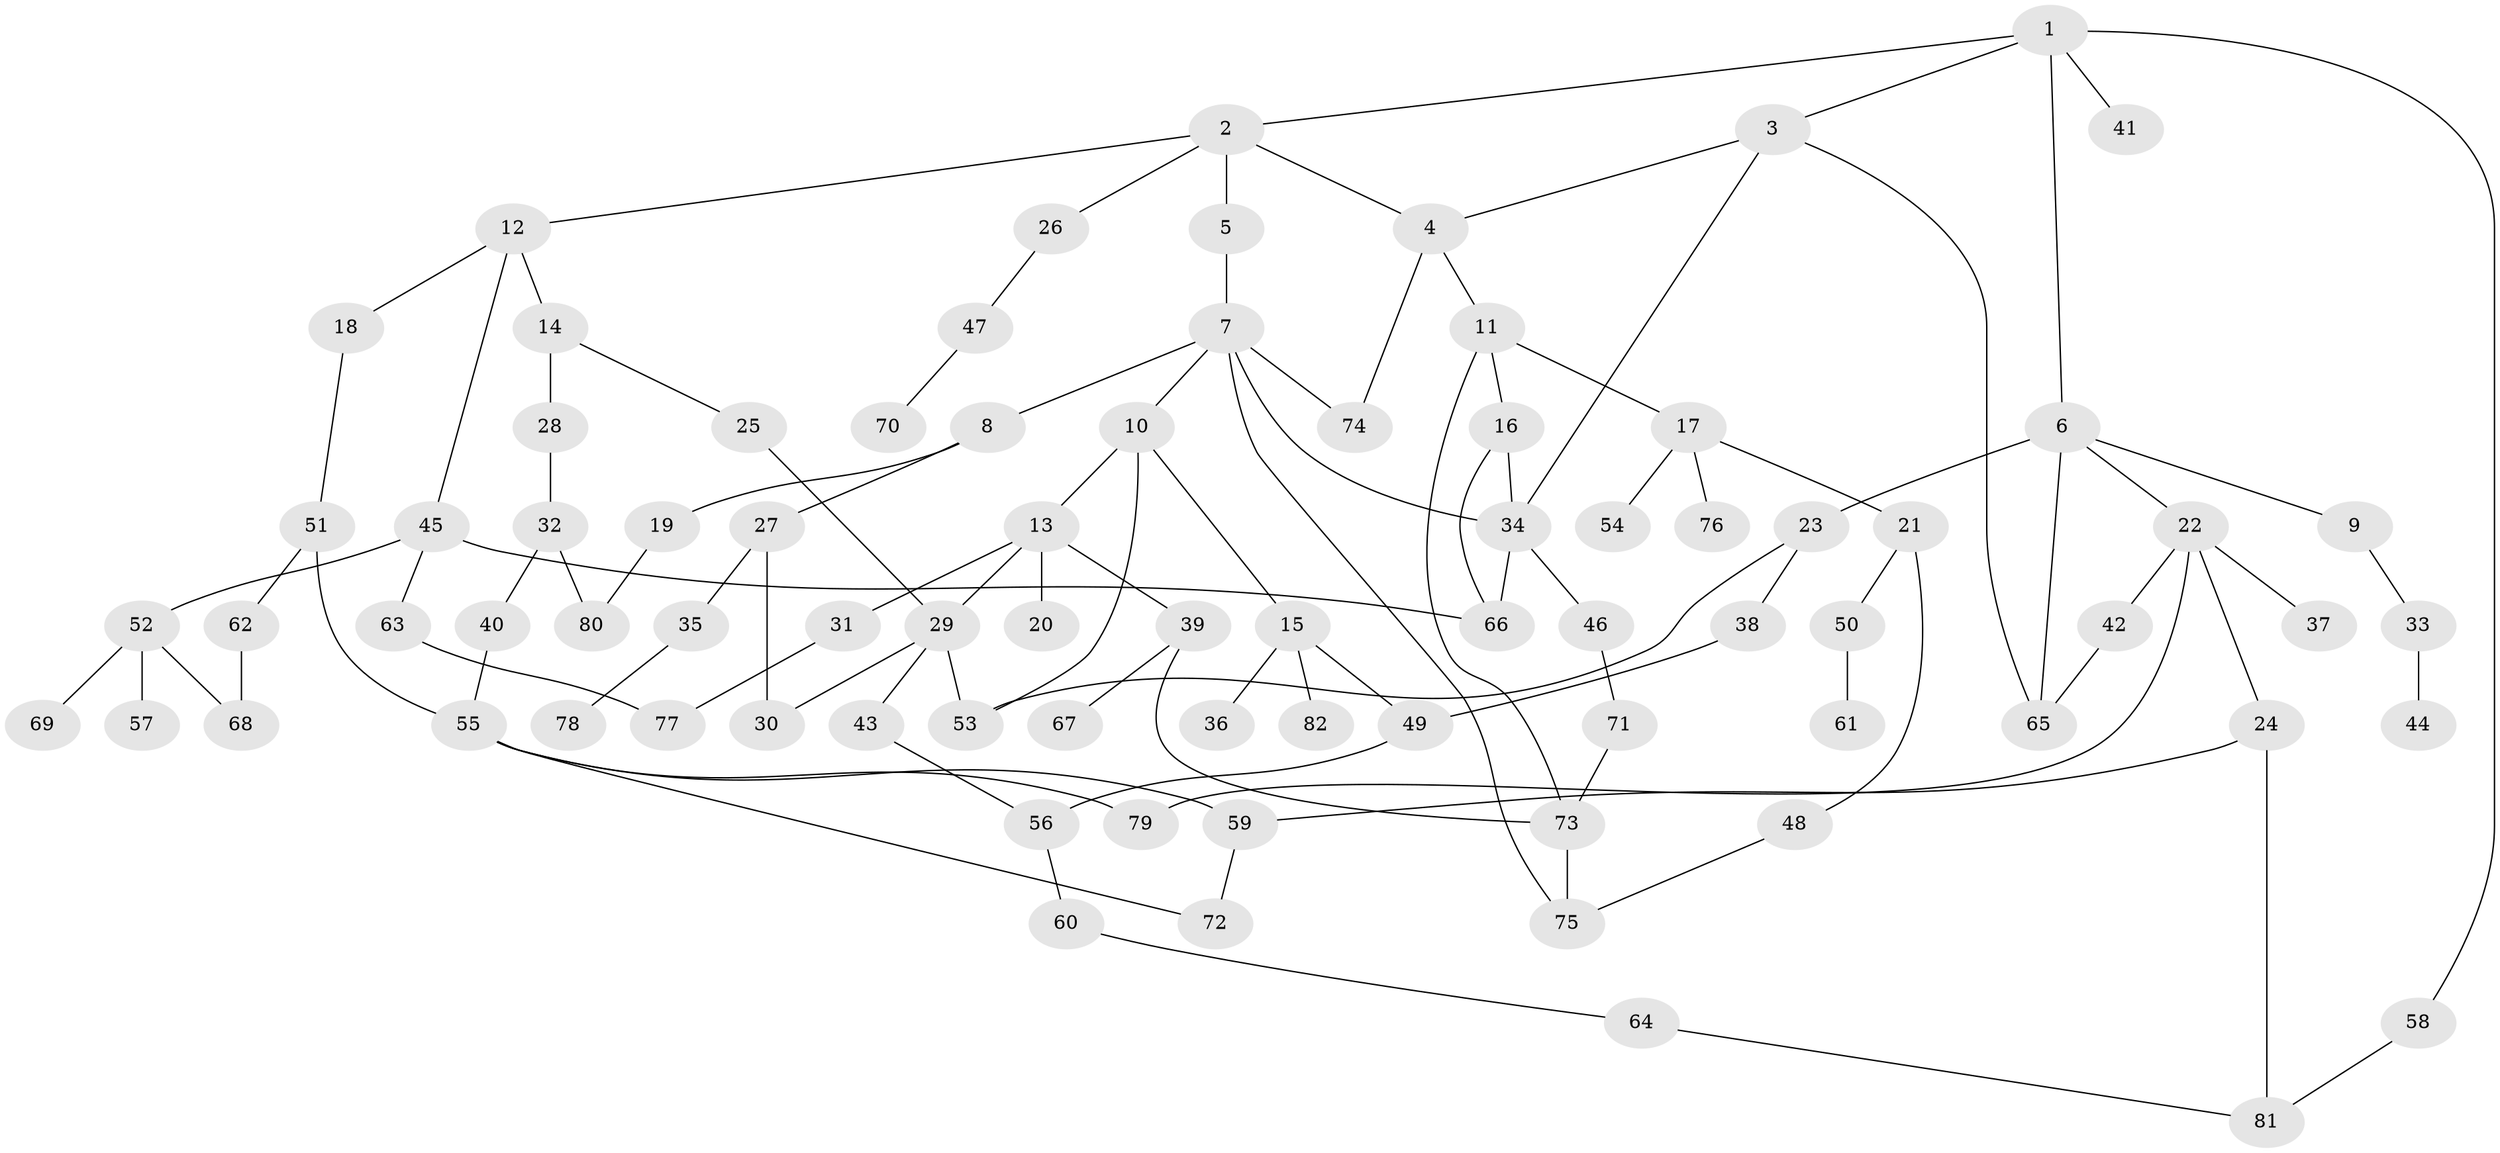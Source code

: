 // original degree distribution, {6: 0.042735042735042736, 1: 0.2905982905982906, 5: 0.06837606837606838, 2: 0.3162393162393162, 3: 0.18803418803418803, 4: 0.09401709401709402}
// Generated by graph-tools (version 1.1) at 2025/48/03/04/25 22:48:55]
// undirected, 82 vertices, 108 edges
graph export_dot {
  node [color=gray90,style=filled];
  1;
  2;
  3;
  4;
  5;
  6;
  7;
  8;
  9;
  10;
  11;
  12;
  13;
  14;
  15;
  16;
  17;
  18;
  19;
  20;
  21;
  22;
  23;
  24;
  25;
  26;
  27;
  28;
  29;
  30;
  31;
  32;
  33;
  34;
  35;
  36;
  37;
  38;
  39;
  40;
  41;
  42;
  43;
  44;
  45;
  46;
  47;
  48;
  49;
  50;
  51;
  52;
  53;
  54;
  55;
  56;
  57;
  58;
  59;
  60;
  61;
  62;
  63;
  64;
  65;
  66;
  67;
  68;
  69;
  70;
  71;
  72;
  73;
  74;
  75;
  76;
  77;
  78;
  79;
  80;
  81;
  82;
  1 -- 2 [weight=1.0];
  1 -- 3 [weight=1.0];
  1 -- 6 [weight=1.0];
  1 -- 41 [weight=1.0];
  1 -- 58 [weight=1.0];
  2 -- 4 [weight=1.0];
  2 -- 5 [weight=1.0];
  2 -- 12 [weight=1.0];
  2 -- 26 [weight=1.0];
  3 -- 4 [weight=1.0];
  3 -- 34 [weight=1.0];
  3 -- 65 [weight=1.0];
  4 -- 11 [weight=1.0];
  4 -- 74 [weight=1.0];
  5 -- 7 [weight=1.0];
  6 -- 9 [weight=1.0];
  6 -- 22 [weight=1.0];
  6 -- 23 [weight=1.0];
  6 -- 65 [weight=1.0];
  7 -- 8 [weight=1.0];
  7 -- 10 [weight=1.0];
  7 -- 34 [weight=1.0];
  7 -- 74 [weight=1.0];
  7 -- 75 [weight=1.0];
  8 -- 19 [weight=1.0];
  8 -- 27 [weight=1.0];
  9 -- 33 [weight=1.0];
  10 -- 13 [weight=1.0];
  10 -- 15 [weight=1.0];
  10 -- 53 [weight=1.0];
  11 -- 16 [weight=1.0];
  11 -- 17 [weight=1.0];
  11 -- 73 [weight=1.0];
  12 -- 14 [weight=1.0];
  12 -- 18 [weight=1.0];
  12 -- 45 [weight=1.0];
  13 -- 20 [weight=1.0];
  13 -- 29 [weight=1.0];
  13 -- 31 [weight=1.0];
  13 -- 39 [weight=1.0];
  14 -- 25 [weight=1.0];
  14 -- 28 [weight=1.0];
  15 -- 36 [weight=1.0];
  15 -- 49 [weight=2.0];
  15 -- 82 [weight=1.0];
  16 -- 34 [weight=1.0];
  16 -- 66 [weight=1.0];
  17 -- 21 [weight=1.0];
  17 -- 54 [weight=1.0];
  17 -- 76 [weight=1.0];
  18 -- 51 [weight=1.0];
  19 -- 80 [weight=1.0];
  21 -- 48 [weight=1.0];
  21 -- 50 [weight=1.0];
  22 -- 24 [weight=1.0];
  22 -- 37 [weight=1.0];
  22 -- 42 [weight=1.0];
  22 -- 79 [weight=1.0];
  23 -- 38 [weight=1.0];
  23 -- 53 [weight=1.0];
  24 -- 59 [weight=1.0];
  24 -- 81 [weight=1.0];
  25 -- 29 [weight=1.0];
  26 -- 47 [weight=1.0];
  27 -- 30 [weight=1.0];
  27 -- 35 [weight=1.0];
  28 -- 32 [weight=1.0];
  29 -- 30 [weight=1.0];
  29 -- 43 [weight=1.0];
  29 -- 53 [weight=1.0];
  31 -- 77 [weight=1.0];
  32 -- 40 [weight=1.0];
  32 -- 80 [weight=1.0];
  33 -- 44 [weight=1.0];
  34 -- 46 [weight=1.0];
  34 -- 66 [weight=1.0];
  35 -- 78 [weight=1.0];
  38 -- 49 [weight=1.0];
  39 -- 67 [weight=1.0];
  39 -- 73 [weight=1.0];
  40 -- 55 [weight=1.0];
  42 -- 65 [weight=1.0];
  43 -- 56 [weight=1.0];
  45 -- 52 [weight=1.0];
  45 -- 63 [weight=1.0];
  45 -- 66 [weight=1.0];
  46 -- 71 [weight=1.0];
  47 -- 70 [weight=1.0];
  48 -- 75 [weight=1.0];
  49 -- 56 [weight=1.0];
  50 -- 61 [weight=1.0];
  51 -- 55 [weight=1.0];
  51 -- 62 [weight=1.0];
  52 -- 57 [weight=1.0];
  52 -- 68 [weight=1.0];
  52 -- 69 [weight=1.0];
  55 -- 59 [weight=1.0];
  55 -- 72 [weight=1.0];
  55 -- 79 [weight=1.0];
  56 -- 60 [weight=1.0];
  58 -- 81 [weight=1.0];
  59 -- 72 [weight=1.0];
  60 -- 64 [weight=1.0];
  62 -- 68 [weight=1.0];
  63 -- 77 [weight=1.0];
  64 -- 81 [weight=1.0];
  71 -- 73 [weight=1.0];
  73 -- 75 [weight=1.0];
}
